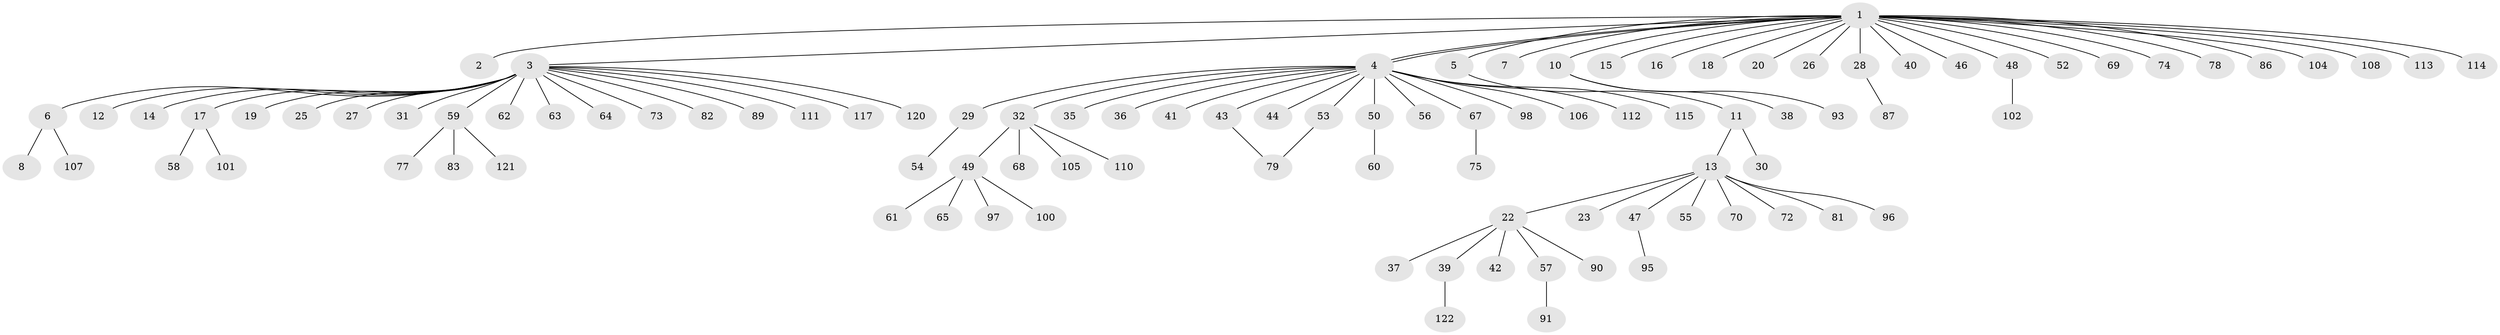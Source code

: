 // original degree distribution, {26: 0.008130081300813009, 1: 0.6829268292682927, 19: 0.008130081300813009, 16: 0.008130081300813009, 2: 0.17886178861788618, 3: 0.056910569105691054, 4: 0.024390243902439025, 8: 0.008130081300813009, 7: 0.008130081300813009, 5: 0.008130081300813009, 6: 0.008130081300813009}
// Generated by graph-tools (version 1.1) at 2025/41/03/06/25 10:41:50]
// undirected, 100 vertices, 101 edges
graph export_dot {
graph [start="1"]
  node [color=gray90,style=filled];
  1 [super="+33"];
  2;
  3 [super="+45"];
  4 [super="+9"];
  5;
  6;
  7;
  8;
  10;
  11 [super="+21"];
  12;
  13 [super="+24"];
  14;
  15 [super="+103"];
  16;
  17 [super="+66"];
  18;
  19;
  20;
  22 [super="+85"];
  23;
  25;
  26;
  27;
  28 [super="+51"];
  29;
  30;
  31;
  32 [super="+34"];
  35;
  36;
  37;
  38 [super="+92"];
  39 [super="+71"];
  40;
  41;
  42;
  43;
  44;
  46;
  47;
  48;
  49 [super="+76"];
  50;
  52;
  53;
  54;
  55;
  56;
  57 [super="+84"];
  58 [super="+94"];
  59 [super="+109"];
  60;
  61;
  62;
  63;
  64;
  65;
  67;
  68;
  69;
  70 [super="+88"];
  72;
  73;
  74;
  75;
  77 [super="+119"];
  78;
  79 [super="+80"];
  81 [super="+99"];
  82 [super="+118"];
  83;
  86;
  87;
  89;
  90;
  91;
  93;
  95;
  96;
  97;
  98;
  100;
  101;
  102;
  104;
  105;
  106;
  107;
  108;
  110 [super="+116"];
  111;
  112 [super="+123"];
  113;
  114;
  115;
  117;
  120;
  121;
  122;
  1 -- 2;
  1 -- 3;
  1 -- 4;
  1 -- 4;
  1 -- 5;
  1 -- 7;
  1 -- 10;
  1 -- 15;
  1 -- 16;
  1 -- 18;
  1 -- 20;
  1 -- 26;
  1 -- 28;
  1 -- 40;
  1 -- 46;
  1 -- 48;
  1 -- 52;
  1 -- 69;
  1 -- 74;
  1 -- 78;
  1 -- 86;
  1 -- 104;
  1 -- 108;
  1 -- 113;
  1 -- 114;
  3 -- 6;
  3 -- 12;
  3 -- 14;
  3 -- 17;
  3 -- 19;
  3 -- 25;
  3 -- 27;
  3 -- 31;
  3 -- 59;
  3 -- 62;
  3 -- 63;
  3 -- 64;
  3 -- 73;
  3 -- 82;
  3 -- 89;
  3 -- 111;
  3 -- 120;
  3 -- 117;
  4 -- 29;
  4 -- 32;
  4 -- 35;
  4 -- 41;
  4 -- 43;
  4 -- 44;
  4 -- 50;
  4 -- 53;
  4 -- 56;
  4 -- 98;
  4 -- 106;
  4 -- 112;
  4 -- 115;
  4 -- 67;
  4 -- 36;
  5 -- 11;
  6 -- 8;
  6 -- 107;
  10 -- 38;
  10 -- 93;
  11 -- 13;
  11 -- 30;
  13 -- 22;
  13 -- 23;
  13 -- 55;
  13 -- 70;
  13 -- 81;
  13 -- 96;
  13 -- 72;
  13 -- 47;
  17 -- 58;
  17 -- 101;
  22 -- 37;
  22 -- 39;
  22 -- 42;
  22 -- 57;
  22 -- 90;
  28 -- 87;
  29 -- 54;
  32 -- 49;
  32 -- 105;
  32 -- 110;
  32 -- 68;
  39 -- 122;
  43 -- 79;
  47 -- 95;
  48 -- 102;
  49 -- 61;
  49 -- 65;
  49 -- 97;
  49 -- 100;
  50 -- 60;
  53 -- 79;
  57 -- 91;
  59 -- 77;
  59 -- 83;
  59 -- 121;
  67 -- 75;
}
